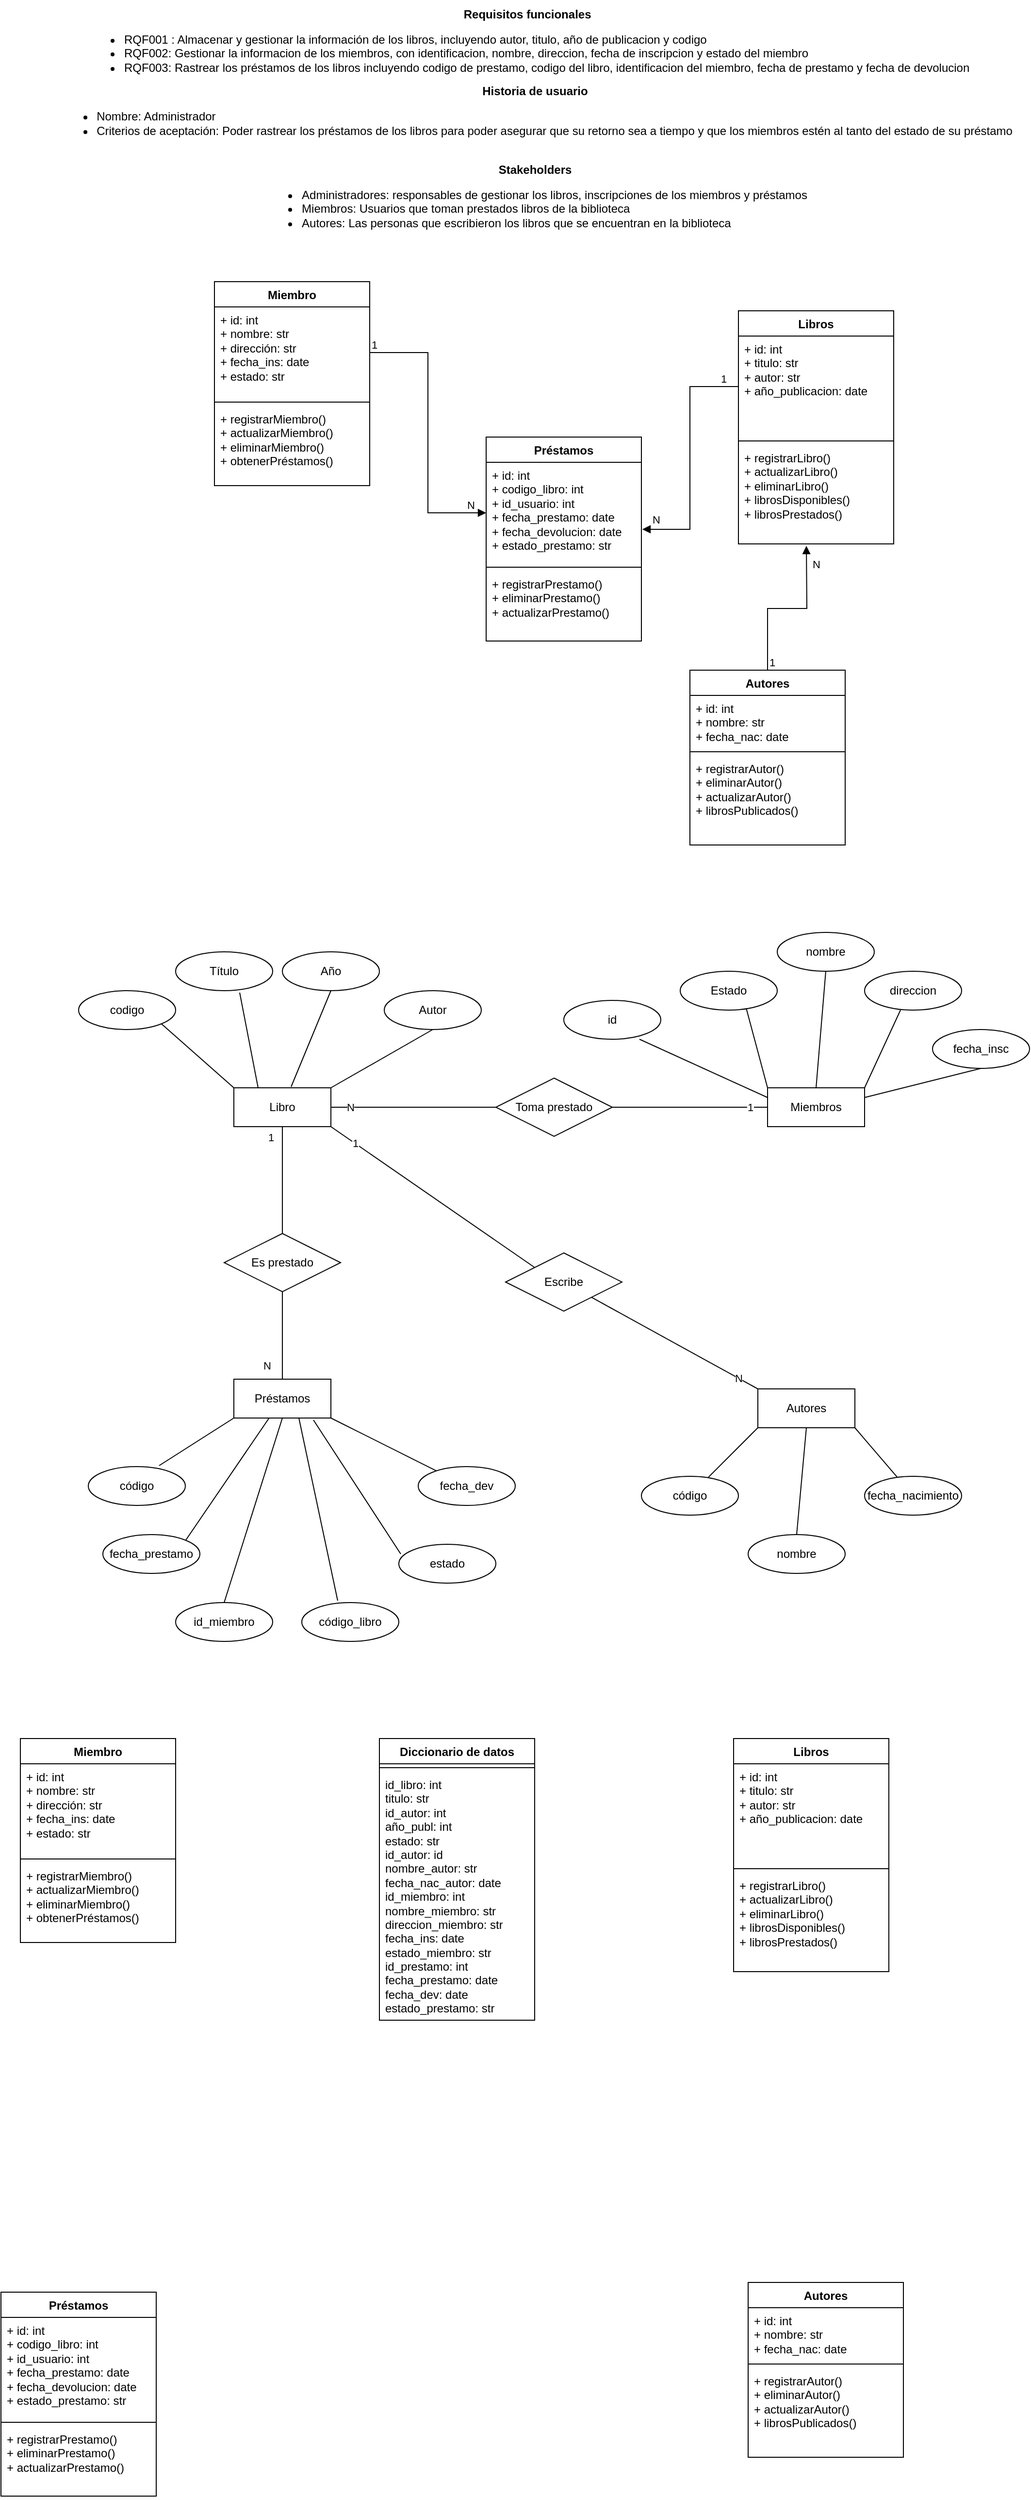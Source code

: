 <mxfile version="24.7.7">
  <diagram name="Page-1" id="VujeYZZarrcFVHPRaeTI">
    <mxGraphModel dx="2284" dy="2972" grid="1" gridSize="10" guides="1" tooltips="1" connect="1" arrows="1" fold="1" page="1" pageScale="1" pageWidth="850" pageHeight="1100" math="0" shadow="0">
      <root>
        <mxCell id="0" />
        <mxCell id="1" parent="0" />
        <mxCell id="3tAM-iWfnkQUcFq4vKQD-37" value="&lt;div style=&quot;text-align: center;&quot;&gt;&lt;b style=&quot;background-color: initial;&quot;&gt;Requisitos funcionales&lt;/b&gt;&lt;/div&gt;&lt;div style=&quot;&quot;&gt;&lt;ul&gt;&lt;li style=&quot;text-align: justify;&quot;&gt;RQF001 : Almacenar y gestionar la información de los libros, incluyendo autor, titulo, año de publicacion y codigo&lt;/li&gt;&lt;li style=&quot;text-align: justify;&quot;&gt;RQF002: Gestionar la informacion de los miembros, con identificacion, nombre, direccion, fecha de inscripcion y estado del miembro&lt;/li&gt;&lt;li style=&quot;text-align: justify;&quot;&gt;RQF003: Rastrear los préstamos de los libros incluyendo codigo de prestamo, codigo del libro, identificacion del miembro, fecha de prestamo y fecha de devolucion&lt;/li&gt;&lt;/ul&gt;&lt;/div&gt;&lt;div style=&quot;text-align: justify;&quot;&gt;&lt;br&gt;&lt;/div&gt;" style="text;html=1;align=left;verticalAlign=middle;resizable=0;points=[];autosize=1;strokeColor=none;fillColor=none;" vertex="1" parent="1">
          <mxGeometry x="-245" y="-2190" width="930" height="110" as="geometry" />
        </mxCell>
        <mxCell id="3tAM-iWfnkQUcFq4vKQD-40" value="&lt;b&gt;Historia de usuario&lt;/b&gt;&lt;div&gt;&lt;ul&gt;&lt;li style=&quot;text-align: justify;&quot;&gt;Nombre: Administrador&lt;/li&gt;&lt;li style=&quot;text-align: justify;&quot;&gt;Criterios de aceptación: Poder rastrear los préstamos de los libros para poder asegurar que su retorno sea a tiempo y que los miembros estén al tanto del estado de su préstamo&lt;/li&gt;&lt;/ul&gt;&lt;/div&gt;" style="text;html=1;align=center;verticalAlign=middle;resizable=0;points=[];autosize=1;strokeColor=none;fillColor=none;" vertex="1" parent="1">
          <mxGeometry x="-285" y="-2110" width="1010" height="80" as="geometry" />
        </mxCell>
        <mxCell id="3tAM-iWfnkQUcFq4vKQD-42" value="&lt;b&gt;Stakeholders&lt;/b&gt;&lt;div&gt;&lt;ul&gt;&lt;li style=&quot;text-align: justify;&quot;&gt;Administradores: responsables de gestionar los libros, inscripciones de los miembros y préstamos&lt;/li&gt;&lt;li style=&quot;text-align: justify;&quot;&gt;Miembros: Usuarios que toman prestados libros de la biblioteca&lt;/li&gt;&lt;li style=&quot;text-align: justify;&quot;&gt;Autores: Las personas que escribieron los libros que se encuentran en la biblioteca&lt;/li&gt;&lt;/ul&gt;&lt;/div&gt;&lt;div&gt;&lt;br&gt;&lt;/div&gt;" style="text;html=1;align=center;verticalAlign=middle;resizable=0;points=[];autosize=1;strokeColor=none;fillColor=none;" vertex="1" parent="1">
          <mxGeometry x="-70" y="-2030" width="580" height="110" as="geometry" />
        </mxCell>
        <mxCell id="3tAM-iWfnkQUcFq4vKQD-43" value="" style="group" vertex="1" connectable="0" parent="1">
          <mxGeometry x="-110" y="-1900" width="700" height="650" as="geometry" />
        </mxCell>
        <mxCell id="3tAM-iWfnkQUcFq4vKQD-5" value="Miembro" style="swimlane;fontStyle=1;align=center;verticalAlign=top;childLayout=stackLayout;horizontal=1;startSize=26;horizontalStack=0;resizeParent=1;resizeParentMax=0;resizeLast=0;collapsible=1;marginBottom=0;whiteSpace=wrap;html=1;" vertex="1" parent="3tAM-iWfnkQUcFq4vKQD-43">
          <mxGeometry width="160" height="210" as="geometry" />
        </mxCell>
        <mxCell id="3tAM-iWfnkQUcFq4vKQD-6" value="+ id: int&lt;div&gt;+ nombre: str&lt;/div&gt;&lt;div&gt;+ dirección: str&lt;/div&gt;&lt;div&gt;+ fecha_ins: date&lt;/div&gt;&lt;div&gt;+ estado: str&lt;/div&gt;" style="text;strokeColor=none;fillColor=none;align=left;verticalAlign=top;spacingLeft=4;spacingRight=4;overflow=hidden;rotatable=0;points=[[0,0.5],[1,0.5]];portConstraint=eastwest;whiteSpace=wrap;html=1;" vertex="1" parent="3tAM-iWfnkQUcFq4vKQD-5">
          <mxGeometry y="26" width="160" height="94" as="geometry" />
        </mxCell>
        <mxCell id="3tAM-iWfnkQUcFq4vKQD-7" value="" style="line;strokeWidth=1;fillColor=none;align=left;verticalAlign=middle;spacingTop=-1;spacingLeft=3;spacingRight=3;rotatable=0;labelPosition=right;points=[];portConstraint=eastwest;strokeColor=inherit;" vertex="1" parent="3tAM-iWfnkQUcFq4vKQD-5">
          <mxGeometry y="120" width="160" height="8" as="geometry" />
        </mxCell>
        <mxCell id="3tAM-iWfnkQUcFq4vKQD-8" value="+ registrarMiembro()&lt;div&gt;+ actualizarMiembro()&lt;/div&gt;&lt;div&gt;+ eliminarMiembro()&lt;/div&gt;&lt;div&gt;+ obtenerPréstamos()&lt;/div&gt;" style="text;strokeColor=none;fillColor=none;align=left;verticalAlign=top;spacingLeft=4;spacingRight=4;overflow=hidden;rotatable=0;points=[[0,0.5],[1,0.5]];portConstraint=eastwest;whiteSpace=wrap;html=1;" vertex="1" parent="3tAM-iWfnkQUcFq4vKQD-5">
          <mxGeometry y="128" width="160" height="82" as="geometry" />
        </mxCell>
        <mxCell id="3tAM-iWfnkQUcFq4vKQD-10" value="Autores" style="swimlane;fontStyle=1;align=center;verticalAlign=top;childLayout=stackLayout;horizontal=1;startSize=26;horizontalStack=0;resizeParent=1;resizeParentMax=0;resizeLast=0;collapsible=1;marginBottom=0;whiteSpace=wrap;html=1;" vertex="1" parent="3tAM-iWfnkQUcFq4vKQD-43">
          <mxGeometry x="490" y="400" width="160" height="180" as="geometry" />
        </mxCell>
        <mxCell id="3tAM-iWfnkQUcFq4vKQD-11" value="+ id: int&lt;div&gt;+ nombre: str&lt;/div&gt;&lt;div&gt;+ fecha_nac: date&lt;/div&gt;" style="text;strokeColor=none;fillColor=none;align=left;verticalAlign=top;spacingLeft=4;spacingRight=4;overflow=hidden;rotatable=0;points=[[0,0.5],[1,0.5]];portConstraint=eastwest;whiteSpace=wrap;html=1;" vertex="1" parent="3tAM-iWfnkQUcFq4vKQD-10">
          <mxGeometry y="26" width="160" height="54" as="geometry" />
        </mxCell>
        <mxCell id="3tAM-iWfnkQUcFq4vKQD-12" value="" style="line;strokeWidth=1;fillColor=none;align=left;verticalAlign=middle;spacingTop=-1;spacingLeft=3;spacingRight=3;rotatable=0;labelPosition=right;points=[];portConstraint=eastwest;strokeColor=inherit;" vertex="1" parent="3tAM-iWfnkQUcFq4vKQD-10">
          <mxGeometry y="80" width="160" height="8" as="geometry" />
        </mxCell>
        <mxCell id="3tAM-iWfnkQUcFq4vKQD-13" value="+ registrarAutor()&lt;div&gt;+ eliminarAutor()&lt;/div&gt;&lt;div&gt;+ actualizarAutor()&lt;/div&gt;&lt;div&gt;+ librosPublicados()&lt;/div&gt;" style="text;strokeColor=none;fillColor=none;align=left;verticalAlign=top;spacingLeft=4;spacingRight=4;overflow=hidden;rotatable=0;points=[[0,0.5],[1,0.5]];portConstraint=eastwest;whiteSpace=wrap;html=1;" vertex="1" parent="3tAM-iWfnkQUcFq4vKQD-10">
          <mxGeometry y="88" width="160" height="92" as="geometry" />
        </mxCell>
        <mxCell id="3tAM-iWfnkQUcFq4vKQD-14" value="Préstamos" style="swimlane;fontStyle=1;align=center;verticalAlign=top;childLayout=stackLayout;horizontal=1;startSize=26;horizontalStack=0;resizeParent=1;resizeParentMax=0;resizeLast=0;collapsible=1;marginBottom=0;whiteSpace=wrap;html=1;" vertex="1" parent="3tAM-iWfnkQUcFq4vKQD-43">
          <mxGeometry x="280" y="160" width="160" height="210" as="geometry" />
        </mxCell>
        <mxCell id="3tAM-iWfnkQUcFq4vKQD-15" value="+ id: int&lt;div&gt;+ codigo_libro: int&lt;br&gt;+ id_usuario: int&lt;/div&gt;&lt;div&gt;+ fecha_prestamo: date&lt;/div&gt;&lt;div&gt;+ fecha_devolucion: date&lt;/div&gt;&lt;div&gt;+ estado_prestamo: str&lt;/div&gt;&lt;div&gt;&lt;br&gt;&lt;/div&gt;" style="text;strokeColor=none;fillColor=none;align=left;verticalAlign=top;spacingLeft=4;spacingRight=4;overflow=hidden;rotatable=0;points=[[0,0.5],[1,0.5]];portConstraint=eastwest;whiteSpace=wrap;html=1;" vertex="1" parent="3tAM-iWfnkQUcFq4vKQD-14">
          <mxGeometry y="26" width="160" height="104" as="geometry" />
        </mxCell>
        <mxCell id="3tAM-iWfnkQUcFq4vKQD-16" value="" style="line;strokeWidth=1;fillColor=none;align=left;verticalAlign=middle;spacingTop=-1;spacingLeft=3;spacingRight=3;rotatable=0;labelPosition=right;points=[];portConstraint=eastwest;strokeColor=inherit;" vertex="1" parent="3tAM-iWfnkQUcFq4vKQD-14">
          <mxGeometry y="130" width="160" height="8" as="geometry" />
        </mxCell>
        <mxCell id="3tAM-iWfnkQUcFq4vKQD-17" value="+ registrarPrestamo()&lt;div&gt;+ eliminarPrestamo()&lt;/div&gt;&lt;div&gt;+ actualizarPrestamo()&lt;/div&gt;" style="text;strokeColor=none;fillColor=none;align=left;verticalAlign=top;spacingLeft=4;spacingRight=4;overflow=hidden;rotatable=0;points=[[0,0.5],[1,0.5]];portConstraint=eastwest;whiteSpace=wrap;html=1;" vertex="1" parent="3tAM-iWfnkQUcFq4vKQD-14">
          <mxGeometry y="138" width="160" height="72" as="geometry" />
        </mxCell>
        <mxCell id="3tAM-iWfnkQUcFq4vKQD-18" value="Libros" style="swimlane;fontStyle=1;align=center;verticalAlign=top;childLayout=stackLayout;horizontal=1;startSize=26;horizontalStack=0;resizeParent=1;resizeParentMax=0;resizeLast=0;collapsible=1;marginBottom=0;whiteSpace=wrap;html=1;" vertex="1" parent="3tAM-iWfnkQUcFq4vKQD-43">
          <mxGeometry x="540" y="30" width="160" height="240" as="geometry" />
        </mxCell>
        <mxCell id="3tAM-iWfnkQUcFq4vKQD-19" value="+ id: int&lt;div&gt;+ titulo: str&lt;/div&gt;&lt;div&gt;+ autor: str&lt;/div&gt;&lt;div&gt;+ año_publicacion: date&lt;/div&gt;" style="text;strokeColor=none;fillColor=none;align=left;verticalAlign=top;spacingLeft=4;spacingRight=4;overflow=hidden;rotatable=0;points=[[0,0.5],[1,0.5]];portConstraint=eastwest;whiteSpace=wrap;html=1;" vertex="1" parent="3tAM-iWfnkQUcFq4vKQD-18">
          <mxGeometry y="26" width="160" height="104" as="geometry" />
        </mxCell>
        <mxCell id="3tAM-iWfnkQUcFq4vKQD-20" value="" style="line;strokeWidth=1;fillColor=none;align=left;verticalAlign=middle;spacingTop=-1;spacingLeft=3;spacingRight=3;rotatable=0;labelPosition=right;points=[];portConstraint=eastwest;strokeColor=inherit;" vertex="1" parent="3tAM-iWfnkQUcFq4vKQD-18">
          <mxGeometry y="130" width="160" height="8" as="geometry" />
        </mxCell>
        <mxCell id="3tAM-iWfnkQUcFq4vKQD-21" value="+ registrarLibro()&lt;div&gt;+ actualizarLibro()&lt;/div&gt;&lt;div&gt;+ eliminarLibro()&lt;/div&gt;&lt;div&gt;+ librosDisponibles()&lt;/div&gt;&lt;div&gt;+ librosPrestados()&lt;/div&gt;" style="text;strokeColor=none;fillColor=none;align=left;verticalAlign=top;spacingLeft=4;spacingRight=4;overflow=hidden;rotatable=0;points=[[0,0.5],[1,0.5]];portConstraint=eastwest;whiteSpace=wrap;html=1;" vertex="1" parent="3tAM-iWfnkQUcFq4vKQD-18">
          <mxGeometry y="138" width="160" height="102" as="geometry" />
        </mxCell>
        <mxCell id="3tAM-iWfnkQUcFq4vKQD-28" value="" style="endArrow=block;endFill=1;html=1;edgeStyle=orthogonalEdgeStyle;align=left;verticalAlign=top;rounded=0;exitX=1;exitY=0.5;exitDx=0;exitDy=0;entryX=0;entryY=0.5;entryDx=0;entryDy=0;" edge="1" parent="3tAM-iWfnkQUcFq4vKQD-43" source="3tAM-iWfnkQUcFq4vKQD-6" target="3tAM-iWfnkQUcFq4vKQD-15">
          <mxGeometry x="-1" relative="1" as="geometry">
            <mxPoint x="260" y="260" as="sourcePoint" />
            <mxPoint x="420" y="260" as="targetPoint" />
          </mxGeometry>
        </mxCell>
        <mxCell id="3tAM-iWfnkQUcFq4vKQD-29" value="1" style="edgeLabel;resizable=0;html=1;align=left;verticalAlign=bottom;" connectable="0" vertex="1" parent="3tAM-iWfnkQUcFq4vKQD-28">
          <mxGeometry x="-1" relative="1" as="geometry" />
        </mxCell>
        <mxCell id="3tAM-iWfnkQUcFq4vKQD-30" value="N" style="edgeLabel;html=1;align=center;verticalAlign=middle;resizable=0;points=[];" vertex="1" connectable="0" parent="3tAM-iWfnkQUcFq4vKQD-28">
          <mxGeometry x="0.888" y="-1" relative="1" as="geometry">
            <mxPoint y="-9" as="offset" />
          </mxGeometry>
        </mxCell>
        <mxCell id="3tAM-iWfnkQUcFq4vKQD-31" value="" style="endArrow=block;endFill=1;html=1;edgeStyle=orthogonalEdgeStyle;align=left;verticalAlign=top;rounded=0;exitX=0;exitY=0.5;exitDx=0;exitDy=0;entryX=1.006;entryY=0.663;entryDx=0;entryDy=0;entryPerimeter=0;" edge="1" parent="3tAM-iWfnkQUcFq4vKQD-43" source="3tAM-iWfnkQUcFq4vKQD-19" target="3tAM-iWfnkQUcFq4vKQD-15">
          <mxGeometry x="-1" relative="1" as="geometry">
            <mxPoint x="170" y="83" as="sourcePoint" />
            <mxPoint x="440" y="248" as="targetPoint" />
          </mxGeometry>
        </mxCell>
        <mxCell id="3tAM-iWfnkQUcFq4vKQD-32" value="1" style="edgeLabel;resizable=0;html=1;align=left;verticalAlign=bottom;" connectable="0" vertex="1" parent="3tAM-iWfnkQUcFq4vKQD-31">
          <mxGeometry x="-1" relative="1" as="geometry">
            <mxPoint x="-20" as="offset" />
          </mxGeometry>
        </mxCell>
        <mxCell id="3tAM-iWfnkQUcFq4vKQD-33" value="N" style="edgeLabel;html=1;align=center;verticalAlign=middle;resizable=0;points=[];" vertex="1" connectable="0" parent="3tAM-iWfnkQUcFq4vKQD-31">
          <mxGeometry x="0.888" y="-1" relative="1" as="geometry">
            <mxPoint y="-9" as="offset" />
          </mxGeometry>
        </mxCell>
        <mxCell id="3tAM-iWfnkQUcFq4vKQD-34" value="" style="endArrow=block;endFill=1;html=1;edgeStyle=orthogonalEdgeStyle;align=left;verticalAlign=top;rounded=0;exitX=0.5;exitY=0;exitDx=0;exitDy=0;" edge="1" parent="3tAM-iWfnkQUcFq4vKQD-43" source="3tAM-iWfnkQUcFq4vKQD-10">
          <mxGeometry x="-1" relative="1" as="geometry">
            <mxPoint x="180" y="93" as="sourcePoint" />
            <mxPoint x="610" y="272" as="targetPoint" />
          </mxGeometry>
        </mxCell>
        <mxCell id="3tAM-iWfnkQUcFq4vKQD-35" value="1" style="edgeLabel;resizable=0;html=1;align=left;verticalAlign=bottom;" connectable="0" vertex="1" parent="3tAM-iWfnkQUcFq4vKQD-34">
          <mxGeometry x="-1" relative="1" as="geometry" />
        </mxCell>
        <mxCell id="3tAM-iWfnkQUcFq4vKQD-36" value="N" style="edgeLabel;html=1;align=center;verticalAlign=middle;resizable=0;points=[];" vertex="1" connectable="0" parent="3tAM-iWfnkQUcFq4vKQD-34">
          <mxGeometry x="0.888" y="-1" relative="1" as="geometry">
            <mxPoint x="9" y="9" as="offset" />
          </mxGeometry>
        </mxCell>
        <mxCell id="3tAM-iWfnkQUcFq4vKQD-110" value="" style="group" vertex="1" connectable="0" parent="1">
          <mxGeometry x="-250" y="-1230" width="980" height="730" as="geometry" />
        </mxCell>
        <mxCell id="3tAM-iWfnkQUcFq4vKQD-46" value="Libro" style="whiteSpace=wrap;html=1;align=center;" vertex="1" parent="3tAM-iWfnkQUcFq4vKQD-110">
          <mxGeometry x="160" y="160" width="100" height="40" as="geometry" />
        </mxCell>
        <mxCell id="3tAM-iWfnkQUcFq4vKQD-47" value="Préstamos" style="whiteSpace=wrap;html=1;align=center;" vertex="1" parent="3tAM-iWfnkQUcFq4vKQD-110">
          <mxGeometry x="160" y="460" width="100" height="40" as="geometry" />
        </mxCell>
        <mxCell id="3tAM-iWfnkQUcFq4vKQD-48" value="Autores" style="whiteSpace=wrap;html=1;align=center;" vertex="1" parent="3tAM-iWfnkQUcFq4vKQD-110">
          <mxGeometry x="700" y="470" width="100" height="40" as="geometry" />
        </mxCell>
        <mxCell id="3tAM-iWfnkQUcFq4vKQD-49" value="Escribe" style="shape=rhombus;perimeter=rhombusPerimeter;whiteSpace=wrap;html=1;align=center;" vertex="1" parent="3tAM-iWfnkQUcFq4vKQD-110">
          <mxGeometry x="440" y="330" width="120" height="60" as="geometry" />
        </mxCell>
        <mxCell id="3tAM-iWfnkQUcFq4vKQD-58" value="Es prestado" style="shape=rhombus;perimeter=rhombusPerimeter;whiteSpace=wrap;html=1;align=center;" vertex="1" parent="3tAM-iWfnkQUcFq4vKQD-110">
          <mxGeometry x="150" y="310" width="120" height="60" as="geometry" />
        </mxCell>
        <mxCell id="3tAM-iWfnkQUcFq4vKQD-69" value="codigo" style="ellipse;whiteSpace=wrap;html=1;align=center;" vertex="1" parent="3tAM-iWfnkQUcFq4vKQD-110">
          <mxGeometry y="60" width="100" height="40" as="geometry" />
        </mxCell>
        <mxCell id="3tAM-iWfnkQUcFq4vKQD-70" value="Título" style="ellipse;whiteSpace=wrap;html=1;align=center;" vertex="1" parent="3tAM-iWfnkQUcFq4vKQD-110">
          <mxGeometry x="100" y="20" width="100" height="40" as="geometry" />
        </mxCell>
        <mxCell id="3tAM-iWfnkQUcFq4vKQD-71" value="Año" style="ellipse;whiteSpace=wrap;html=1;align=center;" vertex="1" parent="3tAM-iWfnkQUcFq4vKQD-110">
          <mxGeometry x="210" y="20" width="100" height="40" as="geometry" />
        </mxCell>
        <mxCell id="3tAM-iWfnkQUcFq4vKQD-72" value="Autor" style="ellipse;whiteSpace=wrap;html=1;align=center;" vertex="1" parent="3tAM-iWfnkQUcFq4vKQD-110">
          <mxGeometry x="315" y="60" width="100" height="40" as="geometry" />
        </mxCell>
        <mxCell id="3tAM-iWfnkQUcFq4vKQD-73" value="" style="endArrow=none;html=1;rounded=0;entryX=0;entryY=0;entryDx=0;entryDy=0;exitX=1;exitY=1;exitDx=0;exitDy=0;" edge="1" parent="3tAM-iWfnkQUcFq4vKQD-110" source="3tAM-iWfnkQUcFq4vKQD-69" target="3tAM-iWfnkQUcFq4vKQD-46">
          <mxGeometry relative="1" as="geometry">
            <mxPoint x="-208" y="70" as="sourcePoint" />
            <mxPoint x="-245" y="160" as="targetPoint" />
          </mxGeometry>
        </mxCell>
        <mxCell id="3tAM-iWfnkQUcFq4vKQD-74" value="" style="endArrow=none;html=1;rounded=0;entryX=0.25;entryY=0;entryDx=0;entryDy=0;exitX=0.66;exitY=1.05;exitDx=0;exitDy=0;exitPerimeter=0;" edge="1" parent="3tAM-iWfnkQUcFq4vKQD-110" source="3tAM-iWfnkQUcFq4vKQD-70" target="3tAM-iWfnkQUcFq4vKQD-46">
          <mxGeometry relative="1" as="geometry">
            <mxPoint x="95" y="104" as="sourcePoint" />
            <mxPoint x="170" y="170" as="targetPoint" />
          </mxGeometry>
        </mxCell>
        <mxCell id="3tAM-iWfnkQUcFq4vKQD-75" value="" style="endArrow=none;html=1;rounded=0;entryX=0.59;entryY=-0.025;entryDx=0;entryDy=0;exitX=0.5;exitY=1;exitDx=0;exitDy=0;entryPerimeter=0;" edge="1" parent="3tAM-iWfnkQUcFq4vKQD-110" source="3tAM-iWfnkQUcFq4vKQD-71" target="3tAM-iWfnkQUcFq4vKQD-46">
          <mxGeometry relative="1" as="geometry">
            <mxPoint x="105" y="114" as="sourcePoint" />
            <mxPoint x="180" y="180" as="targetPoint" />
          </mxGeometry>
        </mxCell>
        <mxCell id="3tAM-iWfnkQUcFq4vKQD-76" value="" style="endArrow=none;html=1;rounded=0;entryX=1;entryY=0;entryDx=0;entryDy=0;exitX=0.5;exitY=1;exitDx=0;exitDy=0;" edge="1" parent="3tAM-iWfnkQUcFq4vKQD-110" source="3tAM-iWfnkQUcFq4vKQD-72" target="3tAM-iWfnkQUcFq4vKQD-46">
          <mxGeometry relative="1" as="geometry">
            <mxPoint x="115" y="124" as="sourcePoint" />
            <mxPoint x="190" y="190" as="targetPoint" />
          </mxGeometry>
        </mxCell>
        <mxCell id="3tAM-iWfnkQUcFq4vKQD-77" value="código" style="ellipse;whiteSpace=wrap;html=1;align=center;" vertex="1" parent="3tAM-iWfnkQUcFq4vKQD-110">
          <mxGeometry x="10" y="550" width="100" height="40" as="geometry" />
        </mxCell>
        <mxCell id="3tAM-iWfnkQUcFq4vKQD-78" value="código_libro" style="ellipse;whiteSpace=wrap;html=1;align=center;" vertex="1" parent="3tAM-iWfnkQUcFq4vKQD-110">
          <mxGeometry x="230" y="690" width="100" height="40" as="geometry" />
        </mxCell>
        <mxCell id="3tAM-iWfnkQUcFq4vKQD-80" value="id_miembro" style="ellipse;whiteSpace=wrap;html=1;align=center;" vertex="1" parent="3tAM-iWfnkQUcFq4vKQD-110">
          <mxGeometry x="100" y="690" width="100" height="40" as="geometry" />
        </mxCell>
        <mxCell id="3tAM-iWfnkQUcFq4vKQD-81" value="fecha_dev" style="ellipse;whiteSpace=wrap;html=1;align=center;" vertex="1" parent="3tAM-iWfnkQUcFq4vKQD-110">
          <mxGeometry x="350" y="550" width="100" height="40" as="geometry" />
        </mxCell>
        <mxCell id="3tAM-iWfnkQUcFq4vKQD-82" value="fecha_prestamo" style="ellipse;whiteSpace=wrap;html=1;align=center;" vertex="1" parent="3tAM-iWfnkQUcFq4vKQD-110">
          <mxGeometry x="25" y="620" width="100" height="40" as="geometry" />
        </mxCell>
        <mxCell id="3tAM-iWfnkQUcFq4vKQD-83" value="estado" style="ellipse;whiteSpace=wrap;html=1;align=center;" vertex="1" parent="3tAM-iWfnkQUcFq4vKQD-110">
          <mxGeometry x="330" y="630" width="100" height="40" as="geometry" />
        </mxCell>
        <mxCell id="3tAM-iWfnkQUcFq4vKQD-84" value="" style="endArrow=none;html=1;rounded=0;entryX=0.73;entryY=-0.025;entryDx=0;entryDy=0;exitX=0;exitY=1;exitDx=0;exitDy=0;entryPerimeter=0;" edge="1" parent="3tAM-iWfnkQUcFq4vKQD-110" source="3tAM-iWfnkQUcFq4vKQD-47" target="3tAM-iWfnkQUcFq4vKQD-77">
          <mxGeometry relative="1" as="geometry">
            <mxPoint x="630" y="104" as="sourcePoint" />
            <mxPoint x="705" y="170" as="targetPoint" />
          </mxGeometry>
        </mxCell>
        <mxCell id="3tAM-iWfnkQUcFq4vKQD-85" value="" style="endArrow=none;html=1;rounded=0;entryX=1;entryY=0;entryDx=0;entryDy=0;" edge="1" parent="3tAM-iWfnkQUcFq4vKQD-110" source="3tAM-iWfnkQUcFq4vKQD-47" target="3tAM-iWfnkQUcFq4vKQD-82">
          <mxGeometry relative="1" as="geometry">
            <mxPoint x="180" y="520" as="sourcePoint" />
            <mxPoint x="93" y="559" as="targetPoint" />
          </mxGeometry>
        </mxCell>
        <mxCell id="3tAM-iWfnkQUcFq4vKQD-86" value="" style="endArrow=none;html=1;rounded=0;entryX=0.5;entryY=0;entryDx=0;entryDy=0;exitX=0.5;exitY=1;exitDx=0;exitDy=0;" edge="1" parent="3tAM-iWfnkQUcFq4vKQD-110" source="3tAM-iWfnkQUcFq4vKQD-47" target="3tAM-iWfnkQUcFq4vKQD-80">
          <mxGeometry relative="1" as="geometry">
            <mxPoint x="190" y="530" as="sourcePoint" />
            <mxPoint x="103" y="569" as="targetPoint" />
          </mxGeometry>
        </mxCell>
        <mxCell id="3tAM-iWfnkQUcFq4vKQD-87" value="" style="endArrow=none;html=1;rounded=0;entryX=0.37;entryY=-0.05;entryDx=0;entryDy=0;entryPerimeter=0;exitX=0.67;exitY=1;exitDx=0;exitDy=0;exitPerimeter=0;" edge="1" parent="3tAM-iWfnkQUcFq4vKQD-110" source="3tAM-iWfnkQUcFq4vKQD-47" target="3tAM-iWfnkQUcFq4vKQD-78">
          <mxGeometry relative="1" as="geometry">
            <mxPoint x="240" y="520" as="sourcePoint" />
            <mxPoint x="113" y="579" as="targetPoint" />
          </mxGeometry>
        </mxCell>
        <mxCell id="3tAM-iWfnkQUcFq4vKQD-88" value="" style="endArrow=none;html=1;rounded=0;entryX=0.02;entryY=0.25;entryDx=0;entryDy=0;exitX=0.82;exitY=1.05;exitDx=0;exitDy=0;entryPerimeter=0;exitPerimeter=0;" edge="1" parent="3tAM-iWfnkQUcFq4vKQD-110" source="3tAM-iWfnkQUcFq4vKQD-47" target="3tAM-iWfnkQUcFq4vKQD-83">
          <mxGeometry relative="1" as="geometry">
            <mxPoint x="210" y="550" as="sourcePoint" />
            <mxPoint x="123" y="589" as="targetPoint" />
          </mxGeometry>
        </mxCell>
        <mxCell id="3tAM-iWfnkQUcFq4vKQD-89" value="" style="endArrow=none;html=1;rounded=0;exitX=1;exitY=1;exitDx=0;exitDy=0;" edge="1" parent="3tAM-iWfnkQUcFq4vKQD-110" source="3tAM-iWfnkQUcFq4vKQD-47" target="3tAM-iWfnkQUcFq4vKQD-81">
          <mxGeometry relative="1" as="geometry">
            <mxPoint x="220" y="560" as="sourcePoint" />
            <mxPoint x="133" y="599" as="targetPoint" />
          </mxGeometry>
        </mxCell>
        <mxCell id="3tAM-iWfnkQUcFq4vKQD-90" value="código" style="ellipse;whiteSpace=wrap;html=1;align=center;" vertex="1" parent="3tAM-iWfnkQUcFq4vKQD-110">
          <mxGeometry x="580" y="560" width="100" height="40" as="geometry" />
        </mxCell>
        <mxCell id="3tAM-iWfnkQUcFq4vKQD-91" value="nombre" style="ellipse;whiteSpace=wrap;html=1;align=center;" vertex="1" parent="3tAM-iWfnkQUcFq4vKQD-110">
          <mxGeometry x="690" y="620" width="100" height="40" as="geometry" />
        </mxCell>
        <mxCell id="3tAM-iWfnkQUcFq4vKQD-92" value="fecha_nacimiento" style="ellipse;whiteSpace=wrap;html=1;align=center;" vertex="1" parent="3tAM-iWfnkQUcFq4vKQD-110">
          <mxGeometry x="810" y="560" width="100" height="40" as="geometry" />
        </mxCell>
        <mxCell id="3tAM-iWfnkQUcFq4vKQD-93" value="" style="endArrow=none;html=1;rounded=0;exitX=0;exitY=1;exitDx=0;exitDy=0;" edge="1" parent="3tAM-iWfnkQUcFq4vKQD-110" source="3tAM-iWfnkQUcFq4vKQD-48" target="3tAM-iWfnkQUcFq4vKQD-90">
          <mxGeometry relative="1" as="geometry">
            <mxPoint x="170" y="520" as="sourcePoint" />
            <mxPoint x="83" y="559" as="targetPoint" />
          </mxGeometry>
        </mxCell>
        <mxCell id="3tAM-iWfnkQUcFq4vKQD-94" value="" style="endArrow=none;html=1;rounded=0;entryX=0.5;entryY=0;entryDx=0;entryDy=0;exitX=0.5;exitY=1;exitDx=0;exitDy=0;" edge="1" parent="3tAM-iWfnkQUcFq4vKQD-110" source="3tAM-iWfnkQUcFq4vKQD-48" target="3tAM-iWfnkQUcFq4vKQD-91">
          <mxGeometry relative="1" as="geometry">
            <mxPoint x="180" y="530" as="sourcePoint" />
            <mxPoint x="93" y="569" as="targetPoint" />
          </mxGeometry>
        </mxCell>
        <mxCell id="3tAM-iWfnkQUcFq4vKQD-95" value="" style="endArrow=none;html=1;rounded=0;exitX=1;exitY=1;exitDx=0;exitDy=0;" edge="1" parent="3tAM-iWfnkQUcFq4vKQD-110" source="3tAM-iWfnkQUcFq4vKQD-48" target="3tAM-iWfnkQUcFq4vKQD-92">
          <mxGeometry relative="1" as="geometry">
            <mxPoint x="750" y="520" as="sourcePoint" />
            <mxPoint x="750" y="630" as="targetPoint" />
          </mxGeometry>
        </mxCell>
        <mxCell id="3tAM-iWfnkQUcFq4vKQD-96" value="" style="endArrow=none;html=1;rounded=0;entryX=0.5;entryY=1;entryDx=0;entryDy=0;exitX=0.5;exitY=0;exitDx=0;exitDy=0;" edge="1" parent="3tAM-iWfnkQUcFq4vKQD-110" source="3tAM-iWfnkQUcFq4vKQD-47" target="3tAM-iWfnkQUcFq4vKQD-58">
          <mxGeometry relative="1" as="geometry">
            <mxPoint x="770" y="530" as="sourcePoint" />
            <mxPoint x="770" y="640" as="targetPoint" />
          </mxGeometry>
        </mxCell>
        <mxCell id="3tAM-iWfnkQUcFq4vKQD-97" value="N" style="edgeLabel;html=1;align=center;verticalAlign=middle;resizable=0;points=[];" vertex="1" connectable="0" parent="3tAM-iWfnkQUcFq4vKQD-96">
          <mxGeometry x="-0.758" y="2" relative="1" as="geometry">
            <mxPoint x="-14" y="-3" as="offset" />
          </mxGeometry>
        </mxCell>
        <mxCell id="3tAM-iWfnkQUcFq4vKQD-98" value="" style="endArrow=none;html=1;rounded=0;entryX=0.5;entryY=0;entryDx=0;entryDy=0;exitX=0.5;exitY=1;exitDx=0;exitDy=0;" edge="1" parent="3tAM-iWfnkQUcFq4vKQD-110" source="3tAM-iWfnkQUcFq4vKQD-46" target="3tAM-iWfnkQUcFq4vKQD-58">
          <mxGeometry relative="1" as="geometry">
            <mxPoint x="280" y="480" as="sourcePoint" />
            <mxPoint x="480" y="355" as="targetPoint" />
          </mxGeometry>
        </mxCell>
        <mxCell id="3tAM-iWfnkQUcFq4vKQD-99" value="1" style="edgeLabel;html=1;align=center;verticalAlign=middle;resizable=0;points=[];" vertex="1" connectable="0" parent="3tAM-iWfnkQUcFq4vKQD-98">
          <mxGeometry x="-0.758" y="2" relative="1" as="geometry">
            <mxPoint x="-14" y="-3" as="offset" />
          </mxGeometry>
        </mxCell>
        <mxCell id="3tAM-iWfnkQUcFq4vKQD-55" value="Estado" style="ellipse;whiteSpace=wrap;html=1;align=center;" vertex="1" parent="3tAM-iWfnkQUcFq4vKQD-110">
          <mxGeometry x="620" y="40" width="100" height="40" as="geometry" />
        </mxCell>
        <mxCell id="3tAM-iWfnkQUcFq4vKQD-52" value="nombre" style="ellipse;whiteSpace=wrap;html=1;align=center;" vertex="1" parent="3tAM-iWfnkQUcFq4vKQD-110">
          <mxGeometry x="720" width="100" height="40" as="geometry" />
        </mxCell>
        <mxCell id="3tAM-iWfnkQUcFq4vKQD-53" value="direccion" style="ellipse;whiteSpace=wrap;html=1;align=center;" vertex="1" parent="3tAM-iWfnkQUcFq4vKQD-110">
          <mxGeometry x="810" y="40" width="100" height="40" as="geometry" />
        </mxCell>
        <mxCell id="3tAM-iWfnkQUcFq4vKQD-54" value="fecha_insc" style="ellipse;whiteSpace=wrap;html=1;align=center;" vertex="1" parent="3tAM-iWfnkQUcFq4vKQD-110">
          <mxGeometry x="880" y="100" width="100" height="40" as="geometry" />
        </mxCell>
        <mxCell id="3tAM-iWfnkQUcFq4vKQD-45" value="Miembros" style="whiteSpace=wrap;html=1;align=center;" vertex="1" parent="3tAM-iWfnkQUcFq4vKQD-110">
          <mxGeometry x="710" y="160" width="100" height="40" as="geometry" />
        </mxCell>
        <mxCell id="3tAM-iWfnkQUcFq4vKQD-67" value="" style="endArrow=none;html=1;rounded=0;entryX=1;entryY=0;entryDx=0;entryDy=0;exitX=0.37;exitY=1;exitDx=0;exitDy=0;exitPerimeter=0;" edge="1" parent="3tAM-iWfnkQUcFq4vKQD-110" source="3tAM-iWfnkQUcFq4vKQD-53" target="3tAM-iWfnkQUcFq4vKQD-45">
          <mxGeometry relative="1" as="geometry">
            <mxPoint x="840" y="90" as="sourcePoint" />
            <mxPoint x="740" y="200" as="targetPoint" />
          </mxGeometry>
        </mxCell>
        <mxCell id="3tAM-iWfnkQUcFq4vKQD-65" value="" style="endArrow=none;html=1;rounded=0;entryX=0.5;entryY=0;entryDx=0;entryDy=0;exitX=0.5;exitY=1;exitDx=0;exitDy=0;" edge="1" parent="3tAM-iWfnkQUcFq4vKQD-110" source="3tAM-iWfnkQUcFq4vKQD-52" target="3tAM-iWfnkQUcFq4vKQD-45">
          <mxGeometry relative="1" as="geometry">
            <mxPoint x="770" y="40" as="sourcePoint" />
            <mxPoint x="730" y="190" as="targetPoint" />
          </mxGeometry>
        </mxCell>
        <mxCell id="3tAM-iWfnkQUcFq4vKQD-64" value="" style="endArrow=none;html=1;rounded=0;exitX=0.68;exitY=0.95;exitDx=0;exitDy=0;entryX=0;entryY=0;entryDx=0;entryDy=0;exitPerimeter=0;" edge="1" parent="3tAM-iWfnkQUcFq4vKQD-110" source="3tAM-iWfnkQUcFq4vKQD-55" target="3tAM-iWfnkQUcFq4vKQD-45">
          <mxGeometry relative="1" as="geometry">
            <mxPoint x="625" y="430" as="sourcePoint" />
            <mxPoint x="735" y="470" as="targetPoint" />
          </mxGeometry>
        </mxCell>
        <mxCell id="3tAM-iWfnkQUcFq4vKQD-63" value="" style="endArrow=none;html=1;rounded=0;exitX=0.78;exitY=1;exitDx=0;exitDy=0;entryX=0;entryY=0.25;entryDx=0;entryDy=0;exitPerimeter=0;" edge="1" parent="3tAM-iWfnkQUcFq4vKQD-110" source="3tAM-iWfnkQUcFq4vKQD-50" target="3tAM-iWfnkQUcFq4vKQD-45">
          <mxGeometry relative="1" as="geometry">
            <mxPoint x="600" y="130" as="sourcePoint" />
            <mxPoint x="1300" y="210" as="targetPoint" />
          </mxGeometry>
        </mxCell>
        <mxCell id="3tAM-iWfnkQUcFq4vKQD-68" value="" style="endArrow=none;html=1;rounded=0;exitX=0.5;exitY=1;exitDx=0;exitDy=0;entryX=1;entryY=0.25;entryDx=0;entryDy=0;" edge="1" parent="3tAM-iWfnkQUcFq4vKQD-110" source="3tAM-iWfnkQUcFq4vKQD-54" target="3tAM-iWfnkQUcFq4vKQD-45">
          <mxGeometry relative="1" as="geometry">
            <mxPoint x="640" y="170" as="sourcePoint" />
            <mxPoint x="750" y="210" as="targetPoint" />
          </mxGeometry>
        </mxCell>
        <mxCell id="3tAM-iWfnkQUcFq4vKQD-57" value="Toma prestado" style="shape=rhombus;perimeter=rhombusPerimeter;whiteSpace=wrap;html=1;align=center;" vertex="1" parent="3tAM-iWfnkQUcFq4vKQD-110">
          <mxGeometry x="430" y="150" width="120" height="60" as="geometry" />
        </mxCell>
        <mxCell id="3tAM-iWfnkQUcFq4vKQD-100" value="" style="endArrow=none;html=1;rounded=0;exitX=0;exitY=0.5;exitDx=0;exitDy=0;" edge="1" parent="3tAM-iWfnkQUcFq4vKQD-110" source="3tAM-iWfnkQUcFq4vKQD-45">
          <mxGeometry relative="1" as="geometry">
            <mxPoint x="610" y="140" as="sourcePoint" />
            <mxPoint x="550" y="180" as="targetPoint" />
          </mxGeometry>
        </mxCell>
        <mxCell id="3tAM-iWfnkQUcFq4vKQD-101" value="1" style="edgeLabel;html=1;align=center;verticalAlign=middle;resizable=0;points=[];" vertex="1" connectable="0" parent="3tAM-iWfnkQUcFq4vKQD-100">
          <mxGeometry x="-0.767" relative="1" as="geometry">
            <mxPoint as="offset" />
          </mxGeometry>
        </mxCell>
        <mxCell id="3tAM-iWfnkQUcFq4vKQD-50" value="id" style="ellipse;whiteSpace=wrap;html=1;align=center;" vertex="1" parent="3tAM-iWfnkQUcFq4vKQD-110">
          <mxGeometry x="500" y="70" width="100" height="40" as="geometry" />
        </mxCell>
        <mxCell id="3tAM-iWfnkQUcFq4vKQD-103" value="" style="endArrow=none;html=1;rounded=0;exitX=1;exitY=0.5;exitDx=0;exitDy=0;entryX=0;entryY=0.5;entryDx=0;entryDy=0;" edge="1" parent="3tAM-iWfnkQUcFq4vKQD-110" source="3tAM-iWfnkQUcFq4vKQD-46" target="3tAM-iWfnkQUcFq4vKQD-57">
          <mxGeometry relative="1" as="geometry">
            <mxPoint x="720" y="190" as="sourcePoint" />
            <mxPoint x="430" y="170" as="targetPoint" />
          </mxGeometry>
        </mxCell>
        <mxCell id="3tAM-iWfnkQUcFq4vKQD-104" value="N" style="edgeLabel;html=1;align=center;verticalAlign=middle;resizable=0;points=[];" vertex="1" connectable="0" parent="3tAM-iWfnkQUcFq4vKQD-103">
          <mxGeometry x="-0.767" relative="1" as="geometry">
            <mxPoint as="offset" />
          </mxGeometry>
        </mxCell>
        <mxCell id="3tAM-iWfnkQUcFq4vKQD-105" value="" style="endArrow=none;html=1;rounded=0;exitX=0;exitY=0;exitDx=0;exitDy=0;" edge="1" parent="3tAM-iWfnkQUcFq4vKQD-110" source="3tAM-iWfnkQUcFq4vKQD-48" target="3tAM-iWfnkQUcFq4vKQD-49">
          <mxGeometry relative="1" as="geometry">
            <mxPoint x="720" y="190" as="sourcePoint" />
            <mxPoint x="560" y="190" as="targetPoint" />
          </mxGeometry>
        </mxCell>
        <mxCell id="3tAM-iWfnkQUcFq4vKQD-106" value="N" style="edgeLabel;html=1;align=center;verticalAlign=middle;resizable=0;points=[];" vertex="1" connectable="0" parent="3tAM-iWfnkQUcFq4vKQD-105">
          <mxGeometry x="-0.767" relative="1" as="geometry">
            <mxPoint as="offset" />
          </mxGeometry>
        </mxCell>
        <mxCell id="3tAM-iWfnkQUcFq4vKQD-107" value="" style="endArrow=none;html=1;rounded=0;exitX=1;exitY=1;exitDx=0;exitDy=0;entryX=0;entryY=0;entryDx=0;entryDy=0;" edge="1" parent="3tAM-iWfnkQUcFq4vKQD-110" source="3tAM-iWfnkQUcFq4vKQD-46" target="3tAM-iWfnkQUcFq4vKQD-49">
          <mxGeometry relative="1" as="geometry">
            <mxPoint x="270" y="190" as="sourcePoint" />
            <mxPoint x="440" y="190" as="targetPoint" />
          </mxGeometry>
        </mxCell>
        <mxCell id="3tAM-iWfnkQUcFq4vKQD-108" value="1" style="edgeLabel;html=1;align=center;verticalAlign=middle;resizable=0;points=[];" vertex="1" connectable="0" parent="3tAM-iWfnkQUcFq4vKQD-107">
          <mxGeometry x="-0.767" relative="1" as="geometry">
            <mxPoint as="offset" />
          </mxGeometry>
        </mxCell>
        <mxCell id="3tAM-iWfnkQUcFq4vKQD-115" value="Miembro" style="swimlane;fontStyle=1;align=center;verticalAlign=top;childLayout=stackLayout;horizontal=1;startSize=26;horizontalStack=0;resizeParent=1;resizeParentMax=0;resizeLast=0;collapsible=1;marginBottom=0;whiteSpace=wrap;html=1;" vertex="1" parent="1">
          <mxGeometry x="-310" y="-400" width="160" height="210" as="geometry" />
        </mxCell>
        <mxCell id="3tAM-iWfnkQUcFq4vKQD-116" value="+ id: int&lt;div&gt;+ nombre: str&lt;/div&gt;&lt;div&gt;+ dirección: str&lt;/div&gt;&lt;div&gt;+ fecha_ins: date&lt;/div&gt;&lt;div&gt;+ estado: str&lt;/div&gt;" style="text;strokeColor=none;fillColor=none;align=left;verticalAlign=top;spacingLeft=4;spacingRight=4;overflow=hidden;rotatable=0;points=[[0,0.5],[1,0.5]];portConstraint=eastwest;whiteSpace=wrap;html=1;" vertex="1" parent="3tAM-iWfnkQUcFq4vKQD-115">
          <mxGeometry y="26" width="160" height="94" as="geometry" />
        </mxCell>
        <mxCell id="3tAM-iWfnkQUcFq4vKQD-117" value="" style="line;strokeWidth=1;fillColor=none;align=left;verticalAlign=middle;spacingTop=-1;spacingLeft=3;spacingRight=3;rotatable=0;labelPosition=right;points=[];portConstraint=eastwest;strokeColor=inherit;" vertex="1" parent="3tAM-iWfnkQUcFq4vKQD-115">
          <mxGeometry y="120" width="160" height="8" as="geometry" />
        </mxCell>
        <mxCell id="3tAM-iWfnkQUcFq4vKQD-118" value="+ registrarMiembro()&lt;div&gt;+ actualizarMiembro()&lt;/div&gt;&lt;div&gt;+ eliminarMiembro()&lt;/div&gt;&lt;div&gt;+ obtenerPréstamos()&lt;/div&gt;" style="text;strokeColor=none;fillColor=none;align=left;verticalAlign=top;spacingLeft=4;spacingRight=4;overflow=hidden;rotatable=0;points=[[0,0.5],[1,0.5]];portConstraint=eastwest;whiteSpace=wrap;html=1;" vertex="1" parent="3tAM-iWfnkQUcFq4vKQD-115">
          <mxGeometry y="128" width="160" height="82" as="geometry" />
        </mxCell>
        <mxCell id="3tAM-iWfnkQUcFq4vKQD-119" value="Libros" style="swimlane;fontStyle=1;align=center;verticalAlign=top;childLayout=stackLayout;horizontal=1;startSize=26;horizontalStack=0;resizeParent=1;resizeParentMax=0;resizeLast=0;collapsible=1;marginBottom=0;whiteSpace=wrap;html=1;" vertex="1" parent="1">
          <mxGeometry x="425" y="-400" width="160" height="240" as="geometry" />
        </mxCell>
        <mxCell id="3tAM-iWfnkQUcFq4vKQD-120" value="+ id: int&lt;div&gt;+ titulo: str&lt;/div&gt;&lt;div&gt;+ autor: str&lt;/div&gt;&lt;div&gt;+ año_publicacion: date&lt;/div&gt;" style="text;strokeColor=none;fillColor=none;align=left;verticalAlign=top;spacingLeft=4;spacingRight=4;overflow=hidden;rotatable=0;points=[[0,0.5],[1,0.5]];portConstraint=eastwest;whiteSpace=wrap;html=1;" vertex="1" parent="3tAM-iWfnkQUcFq4vKQD-119">
          <mxGeometry y="26" width="160" height="104" as="geometry" />
        </mxCell>
        <mxCell id="3tAM-iWfnkQUcFq4vKQD-121" value="" style="line;strokeWidth=1;fillColor=none;align=left;verticalAlign=middle;spacingTop=-1;spacingLeft=3;spacingRight=3;rotatable=0;labelPosition=right;points=[];portConstraint=eastwest;strokeColor=inherit;" vertex="1" parent="3tAM-iWfnkQUcFq4vKQD-119">
          <mxGeometry y="130" width="160" height="8" as="geometry" />
        </mxCell>
        <mxCell id="3tAM-iWfnkQUcFq4vKQD-122" value="+ registrarLibro()&lt;div&gt;+ actualizarLibro()&lt;/div&gt;&lt;div&gt;+ eliminarLibro()&lt;/div&gt;&lt;div&gt;+ librosDisponibles()&lt;/div&gt;&lt;div&gt;+ librosPrestados()&lt;/div&gt;" style="text;strokeColor=none;fillColor=none;align=left;verticalAlign=top;spacingLeft=4;spacingRight=4;overflow=hidden;rotatable=0;points=[[0,0.5],[1,0.5]];portConstraint=eastwest;whiteSpace=wrap;html=1;" vertex="1" parent="3tAM-iWfnkQUcFq4vKQD-119">
          <mxGeometry y="138" width="160" height="102" as="geometry" />
        </mxCell>
        <mxCell id="3tAM-iWfnkQUcFq4vKQD-123" value="Préstamos" style="swimlane;fontStyle=1;align=center;verticalAlign=top;childLayout=stackLayout;horizontal=1;startSize=26;horizontalStack=0;resizeParent=1;resizeParentMax=0;resizeLast=0;collapsible=1;marginBottom=0;whiteSpace=wrap;html=1;" vertex="1" parent="1">
          <mxGeometry x="-330" y="170" width="160" height="210" as="geometry" />
        </mxCell>
        <mxCell id="3tAM-iWfnkQUcFq4vKQD-124" value="+ id: int&lt;div&gt;+ codigo_libro: int&lt;br&gt;+ id_usuario: int&lt;/div&gt;&lt;div&gt;+ fecha_prestamo: date&lt;/div&gt;&lt;div&gt;+ fecha_devolucion: date&lt;/div&gt;&lt;div&gt;+ estado_prestamo: str&lt;/div&gt;&lt;div&gt;&lt;br&gt;&lt;/div&gt;" style="text;strokeColor=none;fillColor=none;align=left;verticalAlign=top;spacingLeft=4;spacingRight=4;overflow=hidden;rotatable=0;points=[[0,0.5],[1,0.5]];portConstraint=eastwest;whiteSpace=wrap;html=1;" vertex="1" parent="3tAM-iWfnkQUcFq4vKQD-123">
          <mxGeometry y="26" width="160" height="104" as="geometry" />
        </mxCell>
        <mxCell id="3tAM-iWfnkQUcFq4vKQD-125" value="" style="line;strokeWidth=1;fillColor=none;align=left;verticalAlign=middle;spacingTop=-1;spacingLeft=3;spacingRight=3;rotatable=0;labelPosition=right;points=[];portConstraint=eastwest;strokeColor=inherit;" vertex="1" parent="3tAM-iWfnkQUcFq4vKQD-123">
          <mxGeometry y="130" width="160" height="8" as="geometry" />
        </mxCell>
        <mxCell id="3tAM-iWfnkQUcFq4vKQD-126" value="+ registrarPrestamo()&lt;div&gt;+ eliminarPrestamo()&lt;/div&gt;&lt;div&gt;+ actualizarPrestamo()&lt;/div&gt;" style="text;strokeColor=none;fillColor=none;align=left;verticalAlign=top;spacingLeft=4;spacingRight=4;overflow=hidden;rotatable=0;points=[[0,0.5],[1,0.5]];portConstraint=eastwest;whiteSpace=wrap;html=1;" vertex="1" parent="3tAM-iWfnkQUcFq4vKQD-123">
          <mxGeometry y="138" width="160" height="72" as="geometry" />
        </mxCell>
        <mxCell id="3tAM-iWfnkQUcFq4vKQD-127" value="Autores" style="swimlane;fontStyle=1;align=center;verticalAlign=top;childLayout=stackLayout;horizontal=1;startSize=26;horizontalStack=0;resizeParent=1;resizeParentMax=0;resizeLast=0;collapsible=1;marginBottom=0;whiteSpace=wrap;html=1;" vertex="1" parent="1">
          <mxGeometry x="440" y="160" width="160" height="180" as="geometry" />
        </mxCell>
        <mxCell id="3tAM-iWfnkQUcFq4vKQD-128" value="+ id: int&lt;div&gt;+ nombre: str&lt;/div&gt;&lt;div&gt;+ fecha_nac: date&lt;/div&gt;" style="text;strokeColor=none;fillColor=none;align=left;verticalAlign=top;spacingLeft=4;spacingRight=4;overflow=hidden;rotatable=0;points=[[0,0.5],[1,0.5]];portConstraint=eastwest;whiteSpace=wrap;html=1;" vertex="1" parent="3tAM-iWfnkQUcFq4vKQD-127">
          <mxGeometry y="26" width="160" height="54" as="geometry" />
        </mxCell>
        <mxCell id="3tAM-iWfnkQUcFq4vKQD-129" value="" style="line;strokeWidth=1;fillColor=none;align=left;verticalAlign=middle;spacingTop=-1;spacingLeft=3;spacingRight=3;rotatable=0;labelPosition=right;points=[];portConstraint=eastwest;strokeColor=inherit;" vertex="1" parent="3tAM-iWfnkQUcFq4vKQD-127">
          <mxGeometry y="80" width="160" height="8" as="geometry" />
        </mxCell>
        <mxCell id="3tAM-iWfnkQUcFq4vKQD-130" value="+ registrarAutor()&lt;div&gt;+ eliminarAutor()&lt;/div&gt;&lt;div&gt;+ actualizarAutor()&lt;/div&gt;&lt;div&gt;+ librosPublicados()&lt;/div&gt;" style="text;strokeColor=none;fillColor=none;align=left;verticalAlign=top;spacingLeft=4;spacingRight=4;overflow=hidden;rotatable=0;points=[[0,0.5],[1,0.5]];portConstraint=eastwest;whiteSpace=wrap;html=1;" vertex="1" parent="3tAM-iWfnkQUcFq4vKQD-127">
          <mxGeometry y="88" width="160" height="92" as="geometry" />
        </mxCell>
        <mxCell id="3tAM-iWfnkQUcFq4vKQD-131" value="Diccionario de datos" style="swimlane;fontStyle=1;align=center;verticalAlign=top;childLayout=stackLayout;horizontal=1;startSize=26;horizontalStack=0;resizeParent=1;resizeParentMax=0;resizeLast=0;collapsible=1;marginBottom=0;whiteSpace=wrap;html=1;" vertex="1" parent="1">
          <mxGeometry x="60" y="-400" width="160" height="290" as="geometry" />
        </mxCell>
        <mxCell id="3tAM-iWfnkQUcFq4vKQD-133" value="" style="line;strokeWidth=1;fillColor=none;align=left;verticalAlign=middle;spacingTop=-1;spacingLeft=3;spacingRight=3;rotatable=0;labelPosition=right;points=[];portConstraint=eastwest;strokeColor=inherit;" vertex="1" parent="3tAM-iWfnkQUcFq4vKQD-131">
          <mxGeometry y="26" width="160" height="8" as="geometry" />
        </mxCell>
        <mxCell id="3tAM-iWfnkQUcFq4vKQD-134" value="id_libro: int&lt;div&gt;titulo: str&lt;/div&gt;&lt;div&gt;id_autor: int&lt;/div&gt;&lt;div&gt;año_publ: int&lt;/div&gt;&lt;div&gt;estado: str&lt;/div&gt;&lt;div&gt;id_autor: id&lt;/div&gt;&lt;div&gt;nombre_autor: str&lt;/div&gt;&lt;div&gt;fecha_nac_autor: date&lt;/div&gt;&lt;div&gt;id_miembro: int&lt;/div&gt;&lt;div&gt;nombre_miembro: str&lt;/div&gt;&lt;div&gt;direccion_miembro: str&lt;/div&gt;&lt;div&gt;fecha_ins: date&lt;/div&gt;&lt;div&gt;estado_miembro: str&lt;/div&gt;&lt;div&gt;id_prestamo: int&lt;/div&gt;&lt;div&gt;fecha_prestamo: date&lt;/div&gt;&lt;div&gt;fecha_dev: date&lt;/div&gt;&lt;div&gt;estado_prestamo: str&lt;/div&gt;&lt;div&gt;&lt;br&gt;&lt;/div&gt;&lt;div&gt;&lt;div&gt;&lt;br&gt;&lt;/div&gt;&lt;/div&gt;" style="text;strokeColor=none;fillColor=none;align=left;verticalAlign=top;spacingLeft=4;spacingRight=4;overflow=hidden;rotatable=0;points=[[0,0.5],[1,0.5]];portConstraint=eastwest;whiteSpace=wrap;html=1;" vertex="1" parent="3tAM-iWfnkQUcFq4vKQD-131">
          <mxGeometry y="34" width="160" height="256" as="geometry" />
        </mxCell>
      </root>
    </mxGraphModel>
  </diagram>
</mxfile>

